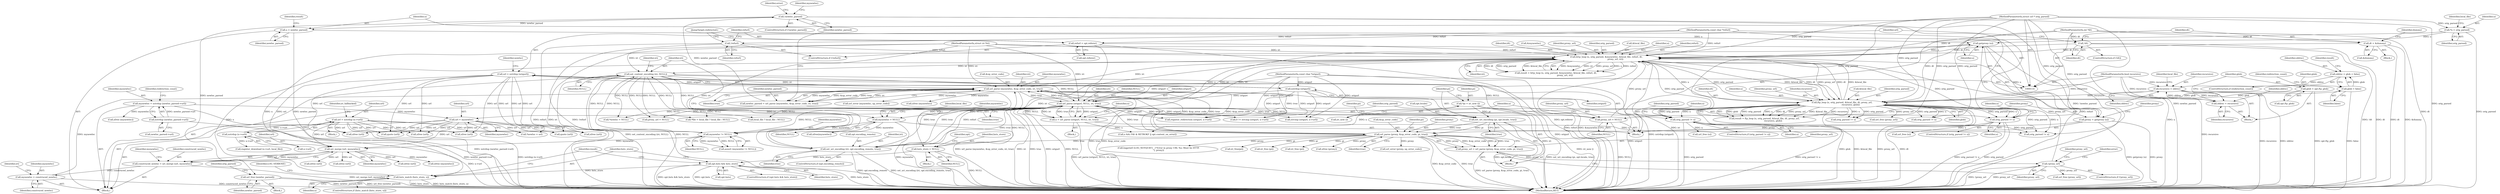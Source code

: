 digraph "0_savannah_e996e322ffd42aaa051602da182d03178d0f13e1_0@API" {
"1000505" [label="(Call,url_free (newloc_parsed))"];
"1000452" [label="(Call,!newloc_parsed)"];
"1000443" [label="(Call,newloc_parsed = url_parse (mynewloc, &up_error_code, iri, true))"];
"1000445" [label="(Call,url_parse (mynewloc, &up_error_code, iri, true))"];
"1000416" [label="(Call,mynewloc = construced_newloc)"];
"1000409" [label="(Call,construced_newloc = uri_merge (url, mynewloc))"];
"1000411" [label="(Call,uri_merge (url, mynewloc))"];
"1000591" [label="(Call,url = xstrdup (u->url))"];
"1000593" [label="(Call,xstrdup (u->url))"];
"1000525" [label="(Call,url = mynewloc)"];
"1000484" [label="(Call,mynewloc = xstrdup (newloc_parsed->url))"];
"1000486" [label="(Call,xstrdup (newloc_parsed->url))"];
"1000176" [label="(Call,url = xstrdup (origurl))"];
"1000178" [label="(Call,xstrdup (origurl))"];
"1000116" [label="(MethodParameterIn,const char *origurl)"];
"1000404" [label="(Call,mynewloc != NULL)"];
"1000204" [label="(Call,mynewloc = NULL)"];
"1000436" [label="(Call,set_content_encoding (iri, NULL))"];
"1000430" [label="(Call,set_uri_encoding (iri, opt.encoding_remote, true))"];
"1000330" [label="(Call,http_loop (u, orig_parsed, &mynewloc, &local_file, refurl, dt,\n                          proxy_url, iri))"];
"1000322" [label="(Call,hsts_match (hsts_store, u))"];
"1000315" [label="(Call,opt.hsts && hsts_store)"];
"1000311" [label="(Call,hsts_store = NULL)"];
"1000576" [label="(Call,url_parse (origurl, NULL, iri, true))"];
"1000122" [label="(MethodParameterIn,struct iri *iri)"];
"1000236" [label="(Call,url_parse (proxy, &up_error_code, pi, true))"];
"1000212" [label="(Call,proxy = getproxy (u))"];
"1000214" [label="(Call,getproxy (u))"];
"1000574" [label="(Call,u = url_parse (origurl, NULL, iri, true))"];
"1000535" [label="(Call,u = newloc_parsed)"];
"1000136" [label="(Call,*u = orig_parsed)"];
"1000115" [label="(MethodParameterIn,struct url * orig_parsed)"];
"1000223" [label="(Call,set_uri_encoding (pi, opt.locale, true))"];
"1000220" [label="(Call,*pi = iri_new ())"];
"1000568" [label="(Call,orig_parsed != u)"];
"1000361" [label="(Call,ftp_loop (u, orig_parsed, &local_file, dt, proxy_url,\n                         recursive, glob))"];
"1000120" [label="(MethodParameterIn,int *dt)"];
"1000121" [label="(MethodParameterIn,bool recursive)"];
"1000370" [label="(Call,recursive = oldrec)"];
"1000343" [label="(Call,oldrec = recursive)"];
"1000354" [label="(Call,oldrec = glob = false)"];
"1000356" [label="(Call,glob = false)"];
"1000347" [label="(Call,glob = opt.ftp_glob)"];
"1000529" [label="(Call,orig_parsed != u)"];
"1000193" [label="(Call,!refurl)"];
"1000119" [label="(MethodParameterIn,const char *refurl)"];
"1000195" [label="(Call,refurl = opt.referer)"];
"1000166" [label="(Call,!dt)"];
"1000169" [label="(Call,dt = &dummy)"];
"1000209" [label="(Call,proxy_url = NULL)"];
"1000243" [label="(Call,!proxy_url)"];
"1000234" [label="(Call,proxy_url = url_parse (proxy, &up_error_code, pi, true))"];
"1000405" [label="(Identifier,mynewloc)"];
"1000238" [label="(Call,&up_error_code)"];
"1000516" [label="(Call,xfree (mynewloc))"];
"1000206" [label="(Identifier,NULL)"];
"1000569" [label="(Identifier,orig_parsed)"];
"1000386" [label="(Call,proxy_url = NULL)"];
"1000506" [label="(Identifier,newloc_parsed)"];
"1000116" [label="(MethodParameterIn,const char *origurl)"];
"1000526" [label="(Identifier,url)"];
"1000357" [label="(Identifier,glob)"];
"1000359" [label="(Call,result = ftp_loop (u, orig_parsed, &local_file, dt, proxy_url,\n                         recursive, glob))"];
"1000621" [label="(Call,register_download (u->url, local_file))"];
"1000286" [label="(Call,logprintf (LOG_NOTQUIET, _(\"Error in proxy URL %s: Must be HTTP.\n\"), proxy))"];
"1000244" [label="(Identifier,proxy_url)"];
"1000364" [label="(Call,&local_file)"];
"1000430" [label="(Call,set_uri_encoding (iri, opt.encoding_remote, true))"];
"1000332" [label="(Identifier,orig_parsed)"];
"1000177" [label="(Identifier,url)"];
"1000568" [label="(Call,orig_parsed != u)"];
"1000329" [label="(Identifier,result)"];
"1000444" [label="(Identifier,newloc_parsed)"];
"1000410" [label="(Identifier,construced_newloc)"];
"1000275" [label="(Identifier,proxy_url)"];
"1000527" [label="(Identifier,mynewloc)"];
"1000575" [label="(Identifier,u)"];
"1000167" [label="(Identifier,dt)"];
"1000514" [label="(Call,xfree (url))"];
"1000580" [label="(Identifier,true)"];
"1000304" [label="(Call,iri_free(pi))"];
"1000662" [label="(Call,*file = local_file ? local_file : NULL)"];
"1000136" [label="(Call,*u = orig_parsed)"];
"1000312" [label="(Identifier,hsts_store)"];
"1000592" [label="(Identifier,url)"];
"1000228" [label="(Identifier,true)"];
"1000400" [label="(Block,)"];
"1000231" [label="(Identifier,pi)"];
"1000534" [label="(Identifier,u)"];
"1000235" [label="(Identifier,proxy_url)"];
"1000313" [label="(Identifier,NULL)"];
"1000220" [label="(Call,*pi = iri_new ())"];
"1000171" [label="(Call,&dummy)"];
"1000567" [label="(ControlStructure,if (orig_parsed != u))"];
"1000213" [label="(Identifier,proxy)"];
"1000192" [label="(ControlStructure,if (!refurl))"];
"1000335" [label="(Call,&local_file)"];
"1000605" [label="(Call,quote (url))"];
"1000421" [label="(Identifier,iri)"];
"1000468" [label="(Call,orig_parsed != u)"];
"1000576" [label="(Call,url_parse (origurl, NULL, iri, true))"];
"1000528" [label="(ControlStructure,if (orig_parsed != u))"];
"1000174" [label="(Identifier,dummy)"];
"1000413" [label="(Identifier,mynewloc)"];
"1000587" [label="(Call,quote (url))"];
"1000143" [label="(Identifier,local_file)"];
"1000324" [label="(Identifier,u)"];
"1000591" [label="(Call,url = xstrdup (u->url))"];
"1000541" [label="(Identifier,result)"];
"1000205" [label="(Identifier,mynewloc)"];
"1000311" [label="(Call,hsts_store = NULL)"];
"1000194" [label="(Identifier,refurl)"];
"1000384" [label="(Call,url_free (proxy_url))"];
"1000208" [label="(Identifier,local_file)"];
"1000376" [label="(Identifier,local_file)"];
"1000451" [label="(ControlStructure,if (!newloc_parsed))"];
"1000536" [label="(Identifier,u)"];
"1000535" [label="(Call,u = newloc_parsed)"];
"1000406" [label="(Identifier,NULL)"];
"1000214" [label="(Call,getproxy (u))"];
"1000196" [label="(Identifier,refurl)"];
"1000404" [label="(Call,mynewloc != NULL)"];
"1000340" [label="(Identifier,iri)"];
"1000218" [label="(Block,)"];
"1000432" [label="(Call,opt.encoding_remote)"];
"1000193" [label="(Call,!refurl)"];
"1000297" [label="(Call,iri_free (pi))"];
"1000450" [label="(Identifier,true)"];
"1000330" [label="(Call,http_loop (u, orig_parsed, &mynewloc, &local_file, refurl, dt,\n                          proxy_url, iri))"];
"1000317" [label="(Identifier,opt)"];
"1000204" [label="(Call,mynewloc = NULL)"];
"1000322" [label="(Call,hsts_match (hsts_store, u))"];
"1000236" [label="(Call,url_parse (proxy, &up_error_code, pi, true))"];
"1000137" [label="(Identifier,u)"];
"1000170" [label="(Identifier,dt)"];
"1000523" [label="(Call,xfree (url))"];
"1000217" [label="(Identifier,proxy)"];
"1000264" [label="(Call,iri_free (pi))"];
"1000314" [label="(ControlStructure,if (opt.hsts && hsts_store))"];
"1000370" [label="(Call,recursive = oldrec)"];
"1000348" [label="(Identifier,glob)"];
"1000431" [label="(Identifier,iri)"];
"1000176" [label="(Call,url = xstrdup (origurl))"];
"1000531" [label="(Identifier,u)"];
"1000486" [label="(Call,xstrdup (newloc_parsed->url))"];
"1000121" [label="(MethodParameterIn,bool recursive)"];
"1000447" [label="(Call,&up_error_code)"];
"1000211" [label="(Identifier,NULL)"];
"1000418" [label="(Identifier,construced_newloc)"];
"1000417" [label="(Identifier,mynewloc)"];
"1000412" [label="(Identifier,url)"];
"1000485" [label="(Identifier,mynewloc)"];
"1000487" [label="(Call,newloc_parsed->url)"];
"1000120" [label="(MethodParameterIn,int *dt)"];
"1000574" [label="(Call,u = url_parse (origurl, NULL, iri, true))"];
"1000582" [label="(Identifier,u)"];
"1000347" [label="(Call,glob = opt.ftp_glob)"];
"1000168" [label="(Block,)"];
"1000291" [label="(Call,url_free (proxy_url))"];
"1000306" [label="(Call,xfree (proxy))"];
"1000354" [label="(Call,oldrec = glob = false)"];
"1000122" [label="(MethodParameterIn,struct iri *iri)"];
"1000293" [label="(Call,xfree (url))"];
"1000593" [label="(Call,xstrdup (u->url))"];
"1000449" [label="(Identifier,iri)"];
"1000179" [label="(Identifier,origurl)"];
"1000328" [label="(Call,result = http_loop (u, orig_parsed, &mynewloc, &local_file, refurl, dt,\n                          proxy_url, iri))"];
"1000343" [label="(Call,oldrec = recursive)"];
"1000415" [label="(Identifier,mynewloc)"];
"1000331" [label="(Identifier,u)"];
"1000195" [label="(Call,refurl = opt.referer)"];
"1000665" [label="(Call,local_file ? local_file : NULL)"];
"1000610" [label="(Call,u && (*dt & RETROKF || opt.content_on_error))"];
"1000457" [label="(Identifier,error)"];
"1000452" [label="(Call,!newloc_parsed)"];
"1000497" [label="(Block,)"];
"1000315" [label="(Call,opt.hsts && hsts_store)"];
"1000309" [label="(Block,)"];
"1000258" [label="(Call,xfree (url))"];
"1000446" [label="(Identifier,mynewloc)"];
"1000344" [label="(Identifier,oldrec)"];
"1000711" [label="(MethodReturn,RET)"];
"1000248" [label="(Identifier,error)"];
"1000453" [label="(Identifier,newloc_parsed)"];
"1000508" [label="(Call,orig_parsed != u)"];
"1000436" [label="(Call,set_content_encoding (iri, NULL))"];
"1000533" [label="(Call,url_free (u))"];
"1000484" [label="(Call,mynewloc = xstrdup (newloc_parsed->url))"];
"1000673" [label="(Call,orig_parsed != u)"];
"1000435" [label="(Identifier,true)"];
"1000319" [label="(Identifier,hsts_store)"];
"1000222" [label="(Call,iri_new ())"];
"1000443" [label="(Call,newloc_parsed = url_parse (mynewloc, &up_error_code, iri, true))"];
"1000337" [label="(Identifier,refurl)"];
"1000360" [label="(Identifier,result)"];
"1000225" [label="(Call,opt.locale)"];
"1000403" [label="(Call,assert (mynewloc != NULL))"];
"1000316" [label="(Call,opt.hsts)"];
"1000641" [label="(Call,register_redirection (origurl, u->url))"];
"1000223" [label="(Call,set_uri_encoding (pi, opt.locale, true))"];
"1000409" [label="(Call,construced_newloc = uri_merge (url, mynewloc))"];
"1000363" [label="(Identifier,orig_parsed)"];
"1000414" [label="(Call,xfree (mynewloc))"];
"1000598" [label="(Identifier,iri_fallbacked)"];
"1000224" [label="(Identifier,pi)"];
"1000634" [label="(Call,0 != strcmp (origurl, u->url))"];
"1000200" [label="(JumpTarget,redirected:)"];
"1000493" [label="(Identifier,redirection_count)"];
"1000445" [label="(Call,url_parse (mynewloc, &up_error_code, iri, true))"];
"1000169" [label="(Call,dt = &dummy)"];
"1000358" [label="(Identifier,false)"];
"1000242" [label="(ControlStructure,if (!proxy_url))"];
"1000341" [label="(Block,)"];
"1000366" [label="(Identifier,dt)"];
"1000166" [label="(Call,!dt)"];
"1000701" [label="(Call,xfree (url))"];
"1000577" [label="(Identifier,origurl)"];
"1000138" [label="(Identifier,orig_parsed)"];
"1000438" [label="(Identifier,NULL)"];
"1000362" [label="(Identifier,u)"];
"1000458" [label="(Call,url_error (mynewloc, up_error_code))"];
"1000372" [label="(Identifier,oldrec)"];
"1000509" [label="(Identifier,orig_parsed)"];
"1000210" [label="(Identifier,proxy_url)"];
"1000355" [label="(Identifier,oldrec)"];
"1000549" [label="(Call,xfree(mynewloc))"];
"1000240" [label="(Identifier,pi)"];
"1000353" [label="(Identifier,redirection_count)"];
"1000371" [label="(Identifier,recursive)"];
"1000579" [label="(Identifier,iri)"];
"1000561" [label="(Block,)"];
"1000119" [label="(MethodParameterIn,const char *refurl)"];
"1000321" [label="(ControlStructure,if (hsts_match (hsts_store, u)))"];
"1000338" [label="(Identifier,dt)"];
"1000369" [label="(Identifier,glob)"];
"1000356" [label="(Call,glob = false)"];
"1000237" [label="(Identifier,proxy)"];
"1000124" [label="(Block,)"];
"1000345" [label="(Identifier,recursive)"];
"1000209" [label="(Call,proxy_url = NULL)"];
"1000333" [label="(Call,&mynewloc)"];
"1000570" [label="(Identifier,u)"];
"1000212" [label="(Call,proxy = getproxy (u))"];
"1000437" [label="(Identifier,iri)"];
"1000426" [label="(ControlStructure,if (opt.encoding_remote))"];
"1000367" [label="(Identifier,proxy_url)"];
"1000530" [label="(Identifier,orig_parsed)"];
"1000323" [label="(Identifier,hsts_store)"];
"1000691" [label="(Call,xfree (url))"];
"1000594" [label="(Call,u->url)"];
"1000572" [label="(Call,url_free (u))"];
"1000215" [label="(Identifier,u)"];
"1000234" [label="(Call,proxy_url = url_parse (proxy, &up_error_code, pi, true))"];
"1000411" [label="(Call,uri_merge (url, mynewloc))"];
"1000483" [label="(Identifier,mynewloc)"];
"1000482" [label="(Call,xfree (mynewloc))"];
"1000537" [label="(Identifier,newloc_parsed)"];
"1000197" [label="(Call,opt.referer)"];
"1000181" [label="(Identifier,newloc)"];
"1000241" [label="(Identifier,true)"];
"1000697" [label="(Call,*newloc = NULL)"];
"1000349" [label="(Call,opt.ftp_glob)"];
"1000243" [label="(Call,!proxy_url)"];
"1000326" [label="(Identifier,LOG_VERBOSE)"];
"1000339" [label="(Identifier,proxy_url)"];
"1000368" [label="(Identifier,recursive)"];
"1000636" [label="(Call,strcmp (origurl, u->url))"];
"1000221" [label="(Identifier,pi)"];
"1000578" [label="(Identifier,NULL)"];
"1000416" [label="(Call,mynewloc = construced_newloc)"];
"1000573" [label="(Identifier,u)"];
"1000361" [label="(Call,ftp_loop (u, orig_parsed, &local_file, dt, proxy_url,\n                         recursive, glob))"];
"1000505" [label="(Call,url_free (newloc_parsed))"];
"1000529" [label="(Call,orig_parsed != u)"];
"1000686" [label="(Call,*newloc = url)"];
"1000178" [label="(Call,xstrdup (origurl))"];
"1000441" [label="(Identifier,iri)"];
"1000165" [label="(ControlStructure,if (!dt))"];
"1000115" [label="(MethodParameterIn,struct url * orig_parsed)"];
"1000583" [label="(Block,)"];
"1000525" [label="(Call,url = mynewloc)"];
"1000474" [label="(Call,xfree (url))"];
"1000352" [label="(ControlStructure,if (redirection_count))"];
"1000249" [label="(Call,url_error (proxy, up_error_code))"];
"1000505" -> "1000497"  [label="AST: "];
"1000505" -> "1000506"  [label="CFG: "];
"1000506" -> "1000505"  [label="AST: "];
"1000509" -> "1000505"  [label="CFG: "];
"1000505" -> "1000711"  [label="DDG: newloc_parsed"];
"1000505" -> "1000711"  [label="DDG: url_free (newloc_parsed)"];
"1000452" -> "1000505"  [label="DDG: newloc_parsed"];
"1000452" -> "1000451"  [label="AST: "];
"1000452" -> "1000453"  [label="CFG: "];
"1000453" -> "1000452"  [label="AST: "];
"1000457" -> "1000452"  [label="CFG: "];
"1000483" -> "1000452"  [label="CFG: "];
"1000452" -> "1000711"  [label="DDG: !newloc_parsed"];
"1000452" -> "1000711"  [label="DDG: newloc_parsed"];
"1000443" -> "1000452"  [label="DDG: newloc_parsed"];
"1000452" -> "1000535"  [label="DDG: newloc_parsed"];
"1000443" -> "1000400"  [label="AST: "];
"1000443" -> "1000445"  [label="CFG: "];
"1000444" -> "1000443"  [label="AST: "];
"1000445" -> "1000443"  [label="AST: "];
"1000453" -> "1000443"  [label="CFG: "];
"1000443" -> "1000711"  [label="DDG: url_parse (mynewloc, &up_error_code, iri, true)"];
"1000445" -> "1000443"  [label="DDG: mynewloc"];
"1000445" -> "1000443"  [label="DDG: &up_error_code"];
"1000445" -> "1000443"  [label="DDG: iri"];
"1000445" -> "1000443"  [label="DDG: true"];
"1000445" -> "1000450"  [label="CFG: "];
"1000446" -> "1000445"  [label="AST: "];
"1000447" -> "1000445"  [label="AST: "];
"1000449" -> "1000445"  [label="AST: "];
"1000450" -> "1000445"  [label="AST: "];
"1000445" -> "1000711"  [label="DDG: true"];
"1000445" -> "1000711"  [label="DDG: &up_error_code"];
"1000445" -> "1000711"  [label="DDG: iri"];
"1000445" -> "1000223"  [label="DDG: true"];
"1000445" -> "1000236"  [label="DDG: &up_error_code"];
"1000445" -> "1000330"  [label="DDG: iri"];
"1000445" -> "1000430"  [label="DDG: true"];
"1000416" -> "1000445"  [label="DDG: mynewloc"];
"1000236" -> "1000445"  [label="DDG: &up_error_code"];
"1000236" -> "1000445"  [label="DDG: true"];
"1000436" -> "1000445"  [label="DDG: iri"];
"1000122" -> "1000445"  [label="DDG: iri"];
"1000576" -> "1000445"  [label="DDG: true"];
"1000430" -> "1000445"  [label="DDG: true"];
"1000445" -> "1000458"  [label="DDG: mynewloc"];
"1000445" -> "1000482"  [label="DDG: mynewloc"];
"1000445" -> "1000576"  [label="DDG: true"];
"1000416" -> "1000400"  [label="AST: "];
"1000416" -> "1000418"  [label="CFG: "];
"1000417" -> "1000416"  [label="AST: "];
"1000418" -> "1000416"  [label="AST: "];
"1000421" -> "1000416"  [label="CFG: "];
"1000416" -> "1000711"  [label="DDG: construced_newloc"];
"1000409" -> "1000416"  [label="DDG: construced_newloc"];
"1000409" -> "1000400"  [label="AST: "];
"1000409" -> "1000411"  [label="CFG: "];
"1000410" -> "1000409"  [label="AST: "];
"1000411" -> "1000409"  [label="AST: "];
"1000415" -> "1000409"  [label="CFG: "];
"1000409" -> "1000711"  [label="DDG: uri_merge (url, mynewloc)"];
"1000411" -> "1000409"  [label="DDG: url"];
"1000411" -> "1000409"  [label="DDG: mynewloc"];
"1000411" -> "1000413"  [label="CFG: "];
"1000412" -> "1000411"  [label="AST: "];
"1000413" -> "1000411"  [label="AST: "];
"1000591" -> "1000411"  [label="DDG: url"];
"1000525" -> "1000411"  [label="DDG: url"];
"1000176" -> "1000411"  [label="DDG: url"];
"1000404" -> "1000411"  [label="DDG: mynewloc"];
"1000411" -> "1000414"  [label="DDG: mynewloc"];
"1000411" -> "1000474"  [label="DDG: url"];
"1000411" -> "1000514"  [label="DDG: url"];
"1000411" -> "1000523"  [label="DDG: url"];
"1000591" -> "1000583"  [label="AST: "];
"1000591" -> "1000593"  [label="CFG: "];
"1000592" -> "1000591"  [label="AST: "];
"1000593" -> "1000591"  [label="AST: "];
"1000598" -> "1000591"  [label="CFG: "];
"1000591" -> "1000711"  [label="DDG: xstrdup (u->url)"];
"1000591" -> "1000258"  [label="DDG: url"];
"1000591" -> "1000293"  [label="DDG: url"];
"1000591" -> "1000587"  [label="DDG: url"];
"1000593" -> "1000591"  [label="DDG: u->url"];
"1000591" -> "1000605"  [label="DDG: url"];
"1000591" -> "1000686"  [label="DDG: url"];
"1000591" -> "1000691"  [label="DDG: url"];
"1000591" -> "1000701"  [label="DDG: url"];
"1000593" -> "1000594"  [label="CFG: "];
"1000594" -> "1000593"  [label="AST: "];
"1000593" -> "1000711"  [label="DDG: u->url"];
"1000593" -> "1000621"  [label="DDG: u->url"];
"1000525" -> "1000400"  [label="AST: "];
"1000525" -> "1000527"  [label="CFG: "];
"1000526" -> "1000525"  [label="AST: "];
"1000527" -> "1000525"  [label="AST: "];
"1000530" -> "1000525"  [label="CFG: "];
"1000525" -> "1000258"  [label="DDG: url"];
"1000525" -> "1000293"  [label="DDG: url"];
"1000484" -> "1000525"  [label="DDG: mynewloc"];
"1000525" -> "1000587"  [label="DDG: url"];
"1000525" -> "1000605"  [label="DDG: url"];
"1000525" -> "1000686"  [label="DDG: url"];
"1000525" -> "1000691"  [label="DDG: url"];
"1000525" -> "1000701"  [label="DDG: url"];
"1000484" -> "1000400"  [label="AST: "];
"1000484" -> "1000486"  [label="CFG: "];
"1000485" -> "1000484"  [label="AST: "];
"1000486" -> "1000484"  [label="AST: "];
"1000493" -> "1000484"  [label="CFG: "];
"1000484" -> "1000711"  [label="DDG: xstrdup (newloc_parsed->url)"];
"1000486" -> "1000484"  [label="DDG: newloc_parsed->url"];
"1000484" -> "1000516"  [label="DDG: mynewloc"];
"1000486" -> "1000487"  [label="CFG: "];
"1000487" -> "1000486"  [label="AST: "];
"1000486" -> "1000711"  [label="DDG: newloc_parsed->url"];
"1000176" -> "1000124"  [label="AST: "];
"1000176" -> "1000178"  [label="CFG: "];
"1000177" -> "1000176"  [label="AST: "];
"1000178" -> "1000176"  [label="AST: "];
"1000181" -> "1000176"  [label="CFG: "];
"1000176" -> "1000711"  [label="DDG: xstrdup (origurl)"];
"1000178" -> "1000176"  [label="DDG: origurl"];
"1000176" -> "1000258"  [label="DDG: url"];
"1000176" -> "1000293"  [label="DDG: url"];
"1000176" -> "1000587"  [label="DDG: url"];
"1000176" -> "1000605"  [label="DDG: url"];
"1000176" -> "1000686"  [label="DDG: url"];
"1000176" -> "1000691"  [label="DDG: url"];
"1000176" -> "1000701"  [label="DDG: url"];
"1000178" -> "1000179"  [label="CFG: "];
"1000179" -> "1000178"  [label="AST: "];
"1000178" -> "1000711"  [label="DDG: origurl"];
"1000116" -> "1000178"  [label="DDG: origurl"];
"1000178" -> "1000576"  [label="DDG: origurl"];
"1000178" -> "1000634"  [label="DDG: origurl"];
"1000178" -> "1000636"  [label="DDG: origurl"];
"1000178" -> "1000641"  [label="DDG: origurl"];
"1000116" -> "1000114"  [label="AST: "];
"1000116" -> "1000711"  [label="DDG: origurl"];
"1000116" -> "1000576"  [label="DDG: origurl"];
"1000116" -> "1000634"  [label="DDG: origurl"];
"1000116" -> "1000636"  [label="DDG: origurl"];
"1000116" -> "1000641"  [label="DDG: origurl"];
"1000404" -> "1000403"  [label="AST: "];
"1000404" -> "1000406"  [label="CFG: "];
"1000405" -> "1000404"  [label="AST: "];
"1000406" -> "1000404"  [label="AST: "];
"1000403" -> "1000404"  [label="CFG: "];
"1000404" -> "1000403"  [label="DDG: mynewloc"];
"1000404" -> "1000403"  [label="DDG: NULL"];
"1000204" -> "1000404"  [label="DDG: mynewloc"];
"1000436" -> "1000404"  [label="DDG: NULL"];
"1000576" -> "1000404"  [label="DDG: NULL"];
"1000404" -> "1000436"  [label="DDG: NULL"];
"1000204" -> "1000124"  [label="AST: "];
"1000204" -> "1000206"  [label="CFG: "];
"1000205" -> "1000204"  [label="AST: "];
"1000206" -> "1000204"  [label="AST: "];
"1000208" -> "1000204"  [label="CFG: "];
"1000204" -> "1000711"  [label="DDG: mynewloc"];
"1000436" -> "1000204"  [label="DDG: NULL"];
"1000576" -> "1000204"  [label="DDG: NULL"];
"1000204" -> "1000549"  [label="DDG: mynewloc"];
"1000436" -> "1000400"  [label="AST: "];
"1000436" -> "1000438"  [label="CFG: "];
"1000437" -> "1000436"  [label="AST: "];
"1000438" -> "1000436"  [label="AST: "];
"1000441" -> "1000436"  [label="CFG: "];
"1000436" -> "1000711"  [label="DDG: set_content_encoding (iri, NULL)"];
"1000436" -> "1000711"  [label="DDG: NULL"];
"1000436" -> "1000209"  [label="DDG: NULL"];
"1000436" -> "1000311"  [label="DDG: NULL"];
"1000436" -> "1000386"  [label="DDG: NULL"];
"1000430" -> "1000436"  [label="DDG: iri"];
"1000330" -> "1000436"  [label="DDG: iri"];
"1000122" -> "1000436"  [label="DDG: iri"];
"1000436" -> "1000576"  [label="DDG: NULL"];
"1000436" -> "1000662"  [label="DDG: NULL"];
"1000436" -> "1000665"  [label="DDG: NULL"];
"1000436" -> "1000697"  [label="DDG: NULL"];
"1000430" -> "1000426"  [label="AST: "];
"1000430" -> "1000435"  [label="CFG: "];
"1000431" -> "1000430"  [label="AST: "];
"1000432" -> "1000430"  [label="AST: "];
"1000435" -> "1000430"  [label="AST: "];
"1000437" -> "1000430"  [label="CFG: "];
"1000430" -> "1000711"  [label="DDG: opt.encoding_remote"];
"1000430" -> "1000711"  [label="DDG: set_uri_encoding (iri, opt.encoding_remote, true)"];
"1000330" -> "1000430"  [label="DDG: iri"];
"1000122" -> "1000430"  [label="DDG: iri"];
"1000576" -> "1000430"  [label="DDG: true"];
"1000236" -> "1000430"  [label="DDG: true"];
"1000330" -> "1000328"  [label="AST: "];
"1000330" -> "1000340"  [label="CFG: "];
"1000331" -> "1000330"  [label="AST: "];
"1000332" -> "1000330"  [label="AST: "];
"1000333" -> "1000330"  [label="AST: "];
"1000335" -> "1000330"  [label="AST: "];
"1000337" -> "1000330"  [label="AST: "];
"1000338" -> "1000330"  [label="AST: "];
"1000339" -> "1000330"  [label="AST: "];
"1000340" -> "1000330"  [label="AST: "];
"1000328" -> "1000330"  [label="CFG: "];
"1000330" -> "1000711"  [label="DDG: &mynewloc"];
"1000330" -> "1000711"  [label="DDG: iri"];
"1000330" -> "1000711"  [label="DDG: refurl"];
"1000330" -> "1000328"  [label="DDG: &mynewloc"];
"1000330" -> "1000328"  [label="DDG: iri"];
"1000330" -> "1000328"  [label="DDG: proxy_url"];
"1000330" -> "1000328"  [label="DDG: u"];
"1000330" -> "1000328"  [label="DDG: refurl"];
"1000330" -> "1000328"  [label="DDG: dt"];
"1000330" -> "1000328"  [label="DDG: orig_parsed"];
"1000330" -> "1000328"  [label="DDG: &local_file"];
"1000322" -> "1000330"  [label="DDG: u"];
"1000214" -> "1000330"  [label="DDG: u"];
"1000568" -> "1000330"  [label="DDG: orig_parsed"];
"1000529" -> "1000330"  [label="DDG: orig_parsed"];
"1000115" -> "1000330"  [label="DDG: orig_parsed"];
"1000361" -> "1000330"  [label="DDG: &local_file"];
"1000361" -> "1000330"  [label="DDG: dt"];
"1000193" -> "1000330"  [label="DDG: refurl"];
"1000195" -> "1000330"  [label="DDG: refurl"];
"1000119" -> "1000330"  [label="DDG: refurl"];
"1000166" -> "1000330"  [label="DDG: dt"];
"1000169" -> "1000330"  [label="DDG: dt"];
"1000120" -> "1000330"  [label="DDG: dt"];
"1000209" -> "1000330"  [label="DDG: proxy_url"];
"1000243" -> "1000330"  [label="DDG: proxy_url"];
"1000576" -> "1000330"  [label="DDG: iri"];
"1000122" -> "1000330"  [label="DDG: iri"];
"1000330" -> "1000361"  [label="DDG: u"];
"1000330" -> "1000361"  [label="DDG: orig_parsed"];
"1000330" -> "1000361"  [label="DDG: &local_file"];
"1000330" -> "1000361"  [label="DDG: dt"];
"1000330" -> "1000361"  [label="DDG: proxy_url"];
"1000330" -> "1000576"  [label="DDG: iri"];
"1000322" -> "1000321"  [label="AST: "];
"1000322" -> "1000324"  [label="CFG: "];
"1000323" -> "1000322"  [label="AST: "];
"1000324" -> "1000322"  [label="AST: "];
"1000326" -> "1000322"  [label="CFG: "];
"1000329" -> "1000322"  [label="CFG: "];
"1000322" -> "1000711"  [label="DDG: hsts_match (hsts_store, u)"];
"1000322" -> "1000711"  [label="DDG: hsts_store"];
"1000315" -> "1000322"  [label="DDG: hsts_store"];
"1000214" -> "1000322"  [label="DDG: u"];
"1000315" -> "1000314"  [label="AST: "];
"1000315" -> "1000316"  [label="CFG: "];
"1000315" -> "1000319"  [label="CFG: "];
"1000316" -> "1000315"  [label="AST: "];
"1000319" -> "1000315"  [label="AST: "];
"1000323" -> "1000315"  [label="CFG: "];
"1000329" -> "1000315"  [label="CFG: "];
"1000315" -> "1000711"  [label="DDG: opt.hsts && hsts_store"];
"1000315" -> "1000711"  [label="DDG: opt.hsts"];
"1000315" -> "1000711"  [label="DDG: hsts_store"];
"1000311" -> "1000315"  [label="DDG: hsts_store"];
"1000311" -> "1000309"  [label="AST: "];
"1000311" -> "1000313"  [label="CFG: "];
"1000312" -> "1000311"  [label="AST: "];
"1000313" -> "1000311"  [label="AST: "];
"1000317" -> "1000311"  [label="CFG: "];
"1000311" -> "1000711"  [label="DDG: NULL"];
"1000576" -> "1000311"  [label="DDG: NULL"];
"1000576" -> "1000574"  [label="AST: "];
"1000576" -> "1000580"  [label="CFG: "];
"1000577" -> "1000576"  [label="AST: "];
"1000578" -> "1000576"  [label="AST: "];
"1000579" -> "1000576"  [label="AST: "];
"1000580" -> "1000576"  [label="AST: "];
"1000574" -> "1000576"  [label="CFG: "];
"1000576" -> "1000711"  [label="DDG: iri"];
"1000576" -> "1000711"  [label="DDG: true"];
"1000576" -> "1000711"  [label="DDG: origurl"];
"1000576" -> "1000711"  [label="DDG: NULL"];
"1000576" -> "1000209"  [label="DDG: NULL"];
"1000576" -> "1000223"  [label="DDG: true"];
"1000576" -> "1000386"  [label="DDG: NULL"];
"1000576" -> "1000574"  [label="DDG: origurl"];
"1000576" -> "1000574"  [label="DDG: NULL"];
"1000576" -> "1000574"  [label="DDG: iri"];
"1000576" -> "1000574"  [label="DDG: true"];
"1000122" -> "1000576"  [label="DDG: iri"];
"1000236" -> "1000576"  [label="DDG: true"];
"1000576" -> "1000634"  [label="DDG: origurl"];
"1000576" -> "1000636"  [label="DDG: origurl"];
"1000576" -> "1000641"  [label="DDG: origurl"];
"1000576" -> "1000662"  [label="DDG: NULL"];
"1000576" -> "1000665"  [label="DDG: NULL"];
"1000576" -> "1000697"  [label="DDG: NULL"];
"1000122" -> "1000114"  [label="AST: "];
"1000122" -> "1000711"  [label="DDG: iri"];
"1000236" -> "1000234"  [label="AST: "];
"1000236" -> "1000241"  [label="CFG: "];
"1000237" -> "1000236"  [label="AST: "];
"1000238" -> "1000236"  [label="AST: "];
"1000240" -> "1000236"  [label="AST: "];
"1000241" -> "1000236"  [label="AST: "];
"1000234" -> "1000236"  [label="CFG: "];
"1000236" -> "1000711"  [label="DDG: &up_error_code"];
"1000236" -> "1000711"  [label="DDG: true"];
"1000236" -> "1000234"  [label="DDG: proxy"];
"1000236" -> "1000234"  [label="DDG: &up_error_code"];
"1000236" -> "1000234"  [label="DDG: pi"];
"1000236" -> "1000234"  [label="DDG: true"];
"1000212" -> "1000236"  [label="DDG: proxy"];
"1000223" -> "1000236"  [label="DDG: pi"];
"1000223" -> "1000236"  [label="DDG: true"];
"1000236" -> "1000249"  [label="DDG: proxy"];
"1000236" -> "1000264"  [label="DDG: pi"];
"1000236" -> "1000286"  [label="DDG: proxy"];
"1000236" -> "1000297"  [label="DDG: pi"];
"1000236" -> "1000304"  [label="DDG: pi"];
"1000236" -> "1000306"  [label="DDG: proxy"];
"1000212" -> "1000124"  [label="AST: "];
"1000212" -> "1000214"  [label="CFG: "];
"1000213" -> "1000212"  [label="AST: "];
"1000214" -> "1000212"  [label="AST: "];
"1000217" -> "1000212"  [label="CFG: "];
"1000212" -> "1000711"  [label="DDG: getproxy (u)"];
"1000212" -> "1000711"  [label="DDG: proxy"];
"1000214" -> "1000212"  [label="DDG: u"];
"1000214" -> "1000215"  [label="CFG: "];
"1000215" -> "1000214"  [label="AST: "];
"1000214" -> "1000711"  [label="DDG: u"];
"1000574" -> "1000214"  [label="DDG: u"];
"1000535" -> "1000214"  [label="DDG: u"];
"1000136" -> "1000214"  [label="DDG: u"];
"1000574" -> "1000561"  [label="AST: "];
"1000575" -> "1000574"  [label="AST: "];
"1000582" -> "1000574"  [label="CFG: "];
"1000574" -> "1000711"  [label="DDG: url_parse (origurl, NULL, iri, true)"];
"1000574" -> "1000610"  [label="DDG: u"];
"1000574" -> "1000673"  [label="DDG: u"];
"1000535" -> "1000400"  [label="AST: "];
"1000535" -> "1000537"  [label="CFG: "];
"1000536" -> "1000535"  [label="AST: "];
"1000537" -> "1000535"  [label="AST: "];
"1000541" -> "1000535"  [label="CFG: "];
"1000535" -> "1000711"  [label="DDG: newloc_parsed"];
"1000136" -> "1000124"  [label="AST: "];
"1000136" -> "1000138"  [label="CFG: "];
"1000137" -> "1000136"  [label="AST: "];
"1000138" -> "1000136"  [label="AST: "];
"1000143" -> "1000136"  [label="CFG: "];
"1000136" -> "1000711"  [label="DDG: orig_parsed"];
"1000115" -> "1000136"  [label="DDG: orig_parsed"];
"1000115" -> "1000114"  [label="AST: "];
"1000115" -> "1000711"  [label="DDG: orig_parsed"];
"1000115" -> "1000361"  [label="DDG: orig_parsed"];
"1000115" -> "1000468"  [label="DDG: orig_parsed"];
"1000115" -> "1000508"  [label="DDG: orig_parsed"];
"1000115" -> "1000529"  [label="DDG: orig_parsed"];
"1000115" -> "1000568"  [label="DDG: orig_parsed"];
"1000115" -> "1000673"  [label="DDG: orig_parsed"];
"1000223" -> "1000218"  [label="AST: "];
"1000223" -> "1000228"  [label="CFG: "];
"1000224" -> "1000223"  [label="AST: "];
"1000225" -> "1000223"  [label="AST: "];
"1000228" -> "1000223"  [label="AST: "];
"1000231" -> "1000223"  [label="CFG: "];
"1000223" -> "1000711"  [label="DDG: opt.locale"];
"1000223" -> "1000711"  [label="DDG: set_uri_encoding (pi, opt.locale, true)"];
"1000220" -> "1000223"  [label="DDG: pi"];
"1000220" -> "1000218"  [label="AST: "];
"1000220" -> "1000222"  [label="CFG: "];
"1000221" -> "1000220"  [label="AST: "];
"1000222" -> "1000220"  [label="AST: "];
"1000224" -> "1000220"  [label="CFG: "];
"1000220" -> "1000711"  [label="DDG: iri_new ()"];
"1000568" -> "1000567"  [label="AST: "];
"1000568" -> "1000570"  [label="CFG: "];
"1000569" -> "1000568"  [label="AST: "];
"1000570" -> "1000568"  [label="AST: "];
"1000573" -> "1000568"  [label="CFG: "];
"1000575" -> "1000568"  [label="CFG: "];
"1000568" -> "1000711"  [label="DDG: orig_parsed"];
"1000568" -> "1000711"  [label="DDG: orig_parsed != u"];
"1000361" -> "1000568"  [label="DDG: orig_parsed"];
"1000361" -> "1000568"  [label="DDG: u"];
"1000568" -> "1000572"  [label="DDG: u"];
"1000568" -> "1000673"  [label="DDG: orig_parsed"];
"1000361" -> "1000359"  [label="AST: "];
"1000361" -> "1000369"  [label="CFG: "];
"1000362" -> "1000361"  [label="AST: "];
"1000363" -> "1000361"  [label="AST: "];
"1000364" -> "1000361"  [label="AST: "];
"1000366" -> "1000361"  [label="AST: "];
"1000367" -> "1000361"  [label="AST: "];
"1000368" -> "1000361"  [label="AST: "];
"1000369" -> "1000361"  [label="AST: "];
"1000359" -> "1000361"  [label="CFG: "];
"1000361" -> "1000711"  [label="DDG: glob"];
"1000361" -> "1000711"  [label="DDG: &local_file"];
"1000361" -> "1000711"  [label="DDG: proxy_url"];
"1000361" -> "1000711"  [label="DDG: dt"];
"1000361" -> "1000359"  [label="DDG: glob"];
"1000361" -> "1000359"  [label="DDG: orig_parsed"];
"1000361" -> "1000359"  [label="DDG: u"];
"1000361" -> "1000359"  [label="DDG: dt"];
"1000361" -> "1000359"  [label="DDG: proxy_url"];
"1000361" -> "1000359"  [label="DDG: &local_file"];
"1000361" -> "1000359"  [label="DDG: recursive"];
"1000120" -> "1000361"  [label="DDG: dt"];
"1000121" -> "1000361"  [label="DDG: recursive"];
"1000370" -> "1000361"  [label="DDG: recursive"];
"1000356" -> "1000361"  [label="DDG: glob"];
"1000347" -> "1000361"  [label="DDG: glob"];
"1000361" -> "1000384"  [label="DDG: proxy_url"];
"1000361" -> "1000468"  [label="DDG: orig_parsed"];
"1000361" -> "1000468"  [label="DDG: u"];
"1000361" -> "1000508"  [label="DDG: orig_parsed"];
"1000361" -> "1000508"  [label="DDG: u"];
"1000361" -> "1000529"  [label="DDG: orig_parsed"];
"1000361" -> "1000529"  [label="DDG: u"];
"1000361" -> "1000610"  [label="DDG: u"];
"1000361" -> "1000673"  [label="DDG: orig_parsed"];
"1000361" -> "1000673"  [label="DDG: u"];
"1000120" -> "1000114"  [label="AST: "];
"1000120" -> "1000711"  [label="DDG: dt"];
"1000120" -> "1000166"  [label="DDG: dt"];
"1000120" -> "1000169"  [label="DDG: dt"];
"1000121" -> "1000114"  [label="AST: "];
"1000121" -> "1000711"  [label="DDG: recursive"];
"1000121" -> "1000343"  [label="DDG: recursive"];
"1000121" -> "1000370"  [label="DDG: recursive"];
"1000370" -> "1000341"  [label="AST: "];
"1000370" -> "1000372"  [label="CFG: "];
"1000371" -> "1000370"  [label="AST: "];
"1000372" -> "1000370"  [label="AST: "];
"1000376" -> "1000370"  [label="CFG: "];
"1000370" -> "1000711"  [label="DDG: oldrec"];
"1000370" -> "1000711"  [label="DDG: recursive"];
"1000370" -> "1000343"  [label="DDG: recursive"];
"1000343" -> "1000370"  [label="DDG: oldrec"];
"1000354" -> "1000370"  [label="DDG: oldrec"];
"1000343" -> "1000341"  [label="AST: "];
"1000343" -> "1000345"  [label="CFG: "];
"1000344" -> "1000343"  [label="AST: "];
"1000345" -> "1000343"  [label="AST: "];
"1000348" -> "1000343"  [label="CFG: "];
"1000354" -> "1000352"  [label="AST: "];
"1000354" -> "1000356"  [label="CFG: "];
"1000355" -> "1000354"  [label="AST: "];
"1000356" -> "1000354"  [label="AST: "];
"1000360" -> "1000354"  [label="CFG: "];
"1000356" -> "1000354"  [label="DDG: glob"];
"1000356" -> "1000358"  [label="CFG: "];
"1000357" -> "1000356"  [label="AST: "];
"1000358" -> "1000356"  [label="AST: "];
"1000356" -> "1000711"  [label="DDG: false"];
"1000347" -> "1000341"  [label="AST: "];
"1000347" -> "1000349"  [label="CFG: "];
"1000348" -> "1000347"  [label="AST: "];
"1000349" -> "1000347"  [label="AST: "];
"1000353" -> "1000347"  [label="CFG: "];
"1000347" -> "1000711"  [label="DDG: opt.ftp_glob"];
"1000529" -> "1000528"  [label="AST: "];
"1000529" -> "1000531"  [label="CFG: "];
"1000530" -> "1000529"  [label="AST: "];
"1000531" -> "1000529"  [label="AST: "];
"1000534" -> "1000529"  [label="CFG: "];
"1000536" -> "1000529"  [label="CFG: "];
"1000529" -> "1000711"  [label="DDG: orig_parsed"];
"1000529" -> "1000711"  [label="DDG: orig_parsed != u"];
"1000529" -> "1000533"  [label="DDG: u"];
"1000193" -> "1000192"  [label="AST: "];
"1000193" -> "1000194"  [label="CFG: "];
"1000194" -> "1000193"  [label="AST: "];
"1000196" -> "1000193"  [label="CFG: "];
"1000200" -> "1000193"  [label="CFG: "];
"1000193" -> "1000711"  [label="DDG: refurl"];
"1000193" -> "1000711"  [label="DDG: !refurl"];
"1000119" -> "1000193"  [label="DDG: refurl"];
"1000119" -> "1000114"  [label="AST: "];
"1000119" -> "1000711"  [label="DDG: refurl"];
"1000119" -> "1000195"  [label="DDG: refurl"];
"1000195" -> "1000192"  [label="AST: "];
"1000195" -> "1000197"  [label="CFG: "];
"1000196" -> "1000195"  [label="AST: "];
"1000197" -> "1000195"  [label="AST: "];
"1000200" -> "1000195"  [label="CFG: "];
"1000195" -> "1000711"  [label="DDG: opt.referer"];
"1000195" -> "1000711"  [label="DDG: refurl"];
"1000166" -> "1000165"  [label="AST: "];
"1000166" -> "1000167"  [label="CFG: "];
"1000167" -> "1000166"  [label="AST: "];
"1000170" -> "1000166"  [label="CFG: "];
"1000177" -> "1000166"  [label="CFG: "];
"1000166" -> "1000711"  [label="DDG: !dt"];
"1000166" -> "1000711"  [label="DDG: dt"];
"1000169" -> "1000168"  [label="AST: "];
"1000169" -> "1000171"  [label="CFG: "];
"1000170" -> "1000169"  [label="AST: "];
"1000171" -> "1000169"  [label="AST: "];
"1000174" -> "1000169"  [label="CFG: "];
"1000169" -> "1000711"  [label="DDG: &dummy"];
"1000169" -> "1000711"  [label="DDG: dt"];
"1000209" -> "1000124"  [label="AST: "];
"1000209" -> "1000211"  [label="CFG: "];
"1000210" -> "1000209"  [label="AST: "];
"1000211" -> "1000209"  [label="AST: "];
"1000213" -> "1000209"  [label="CFG: "];
"1000209" -> "1000711"  [label="DDG: NULL"];
"1000243" -> "1000242"  [label="AST: "];
"1000243" -> "1000244"  [label="CFG: "];
"1000244" -> "1000243"  [label="AST: "];
"1000248" -> "1000243"  [label="CFG: "];
"1000275" -> "1000243"  [label="CFG: "];
"1000243" -> "1000711"  [label="DDG: proxy_url"];
"1000243" -> "1000711"  [label="DDG: !proxy_url"];
"1000234" -> "1000243"  [label="DDG: proxy_url"];
"1000243" -> "1000291"  [label="DDG: proxy_url"];
"1000234" -> "1000218"  [label="AST: "];
"1000235" -> "1000234"  [label="AST: "];
"1000244" -> "1000234"  [label="CFG: "];
"1000234" -> "1000711"  [label="DDG: url_parse (proxy, &up_error_code, pi, true)"];
}
